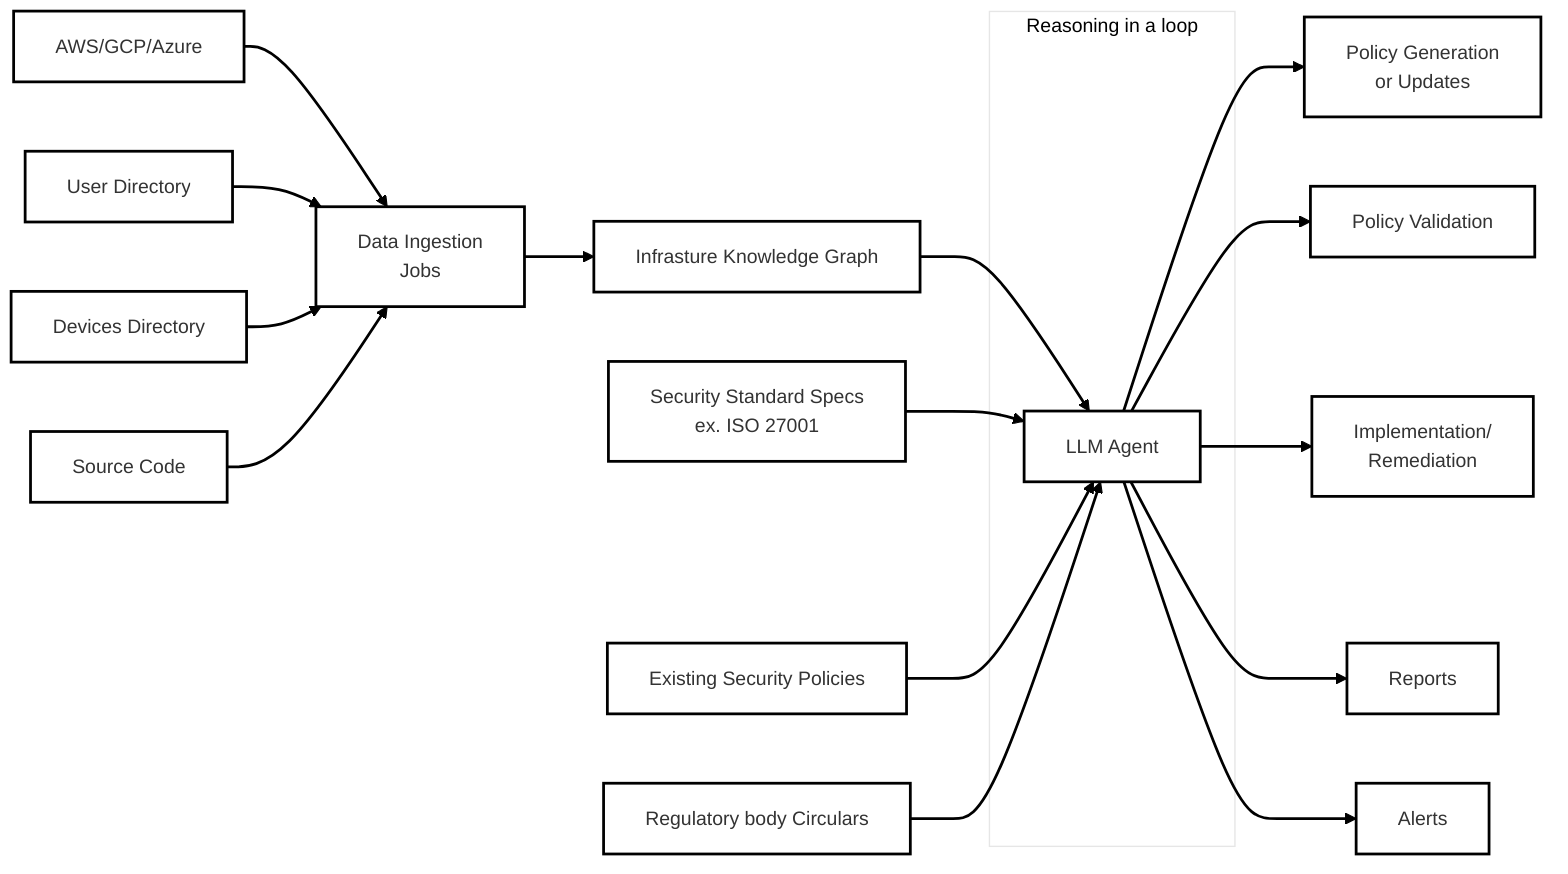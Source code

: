 ---
config:
  theme: neo
---
flowchart LR
    C1[Data Ingestion<br> Jobs]
    A1["AWS/GCP/Azure"] --> C1
    A2["User Directory"] --> C1
    A3["Devices Directory"] --> C1
    A4["Source Code"] --> C1

    C1 --> D1
    
    D1["Infrasture Knowledge Graph"]

    D1 --> E1[LLM Agent]
    subgraph Reasoning in a loop
    E1
    end
    D2[Security Standard Specs<br> ex. ISO 27001] --> E1
    D3[Existing Security Policies] --> E1
    D4[Regulatory body Circulars] --> E1

    E1 --> F1[Policy Generation<br> or Updates]
    E1 --> F2[Policy Validation]
    E1 --> F3[Implementation/<br>Remediation]
    E1 --> F4[Reports]
    E1 --> F5[Alerts]